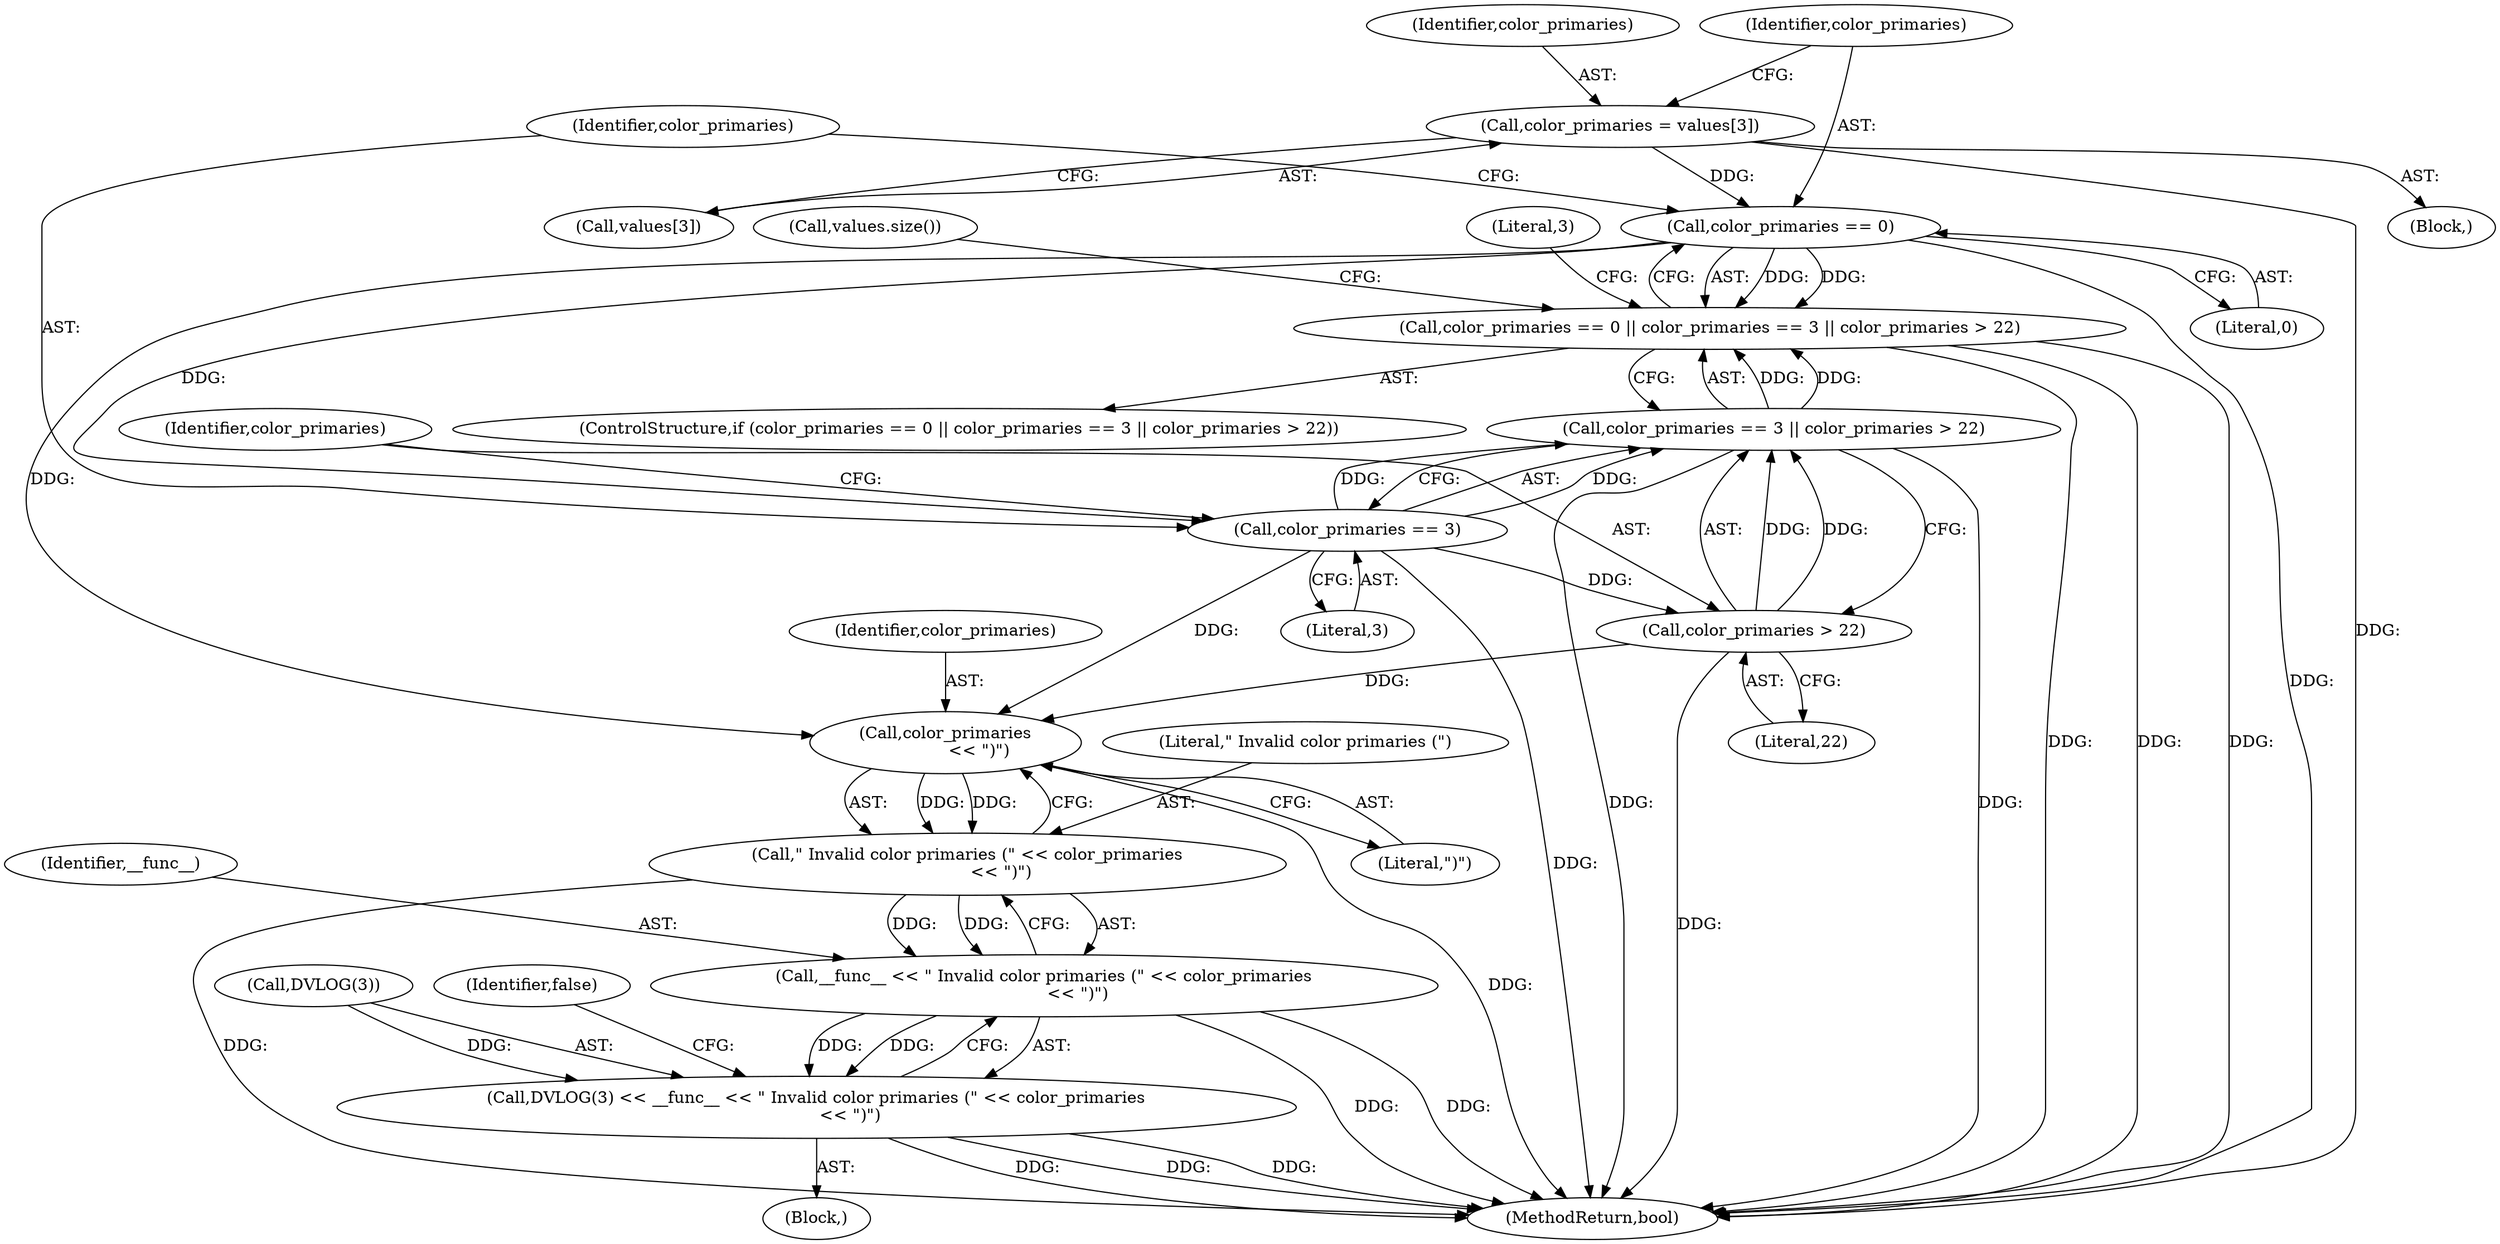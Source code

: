 digraph "0_Chrome_2fb4f2c9c461551d43fdfa28ef4c960da81a47dd_6@array" {
"1000345" [label="(Call,color_primaries = values[3])"];
"1000352" [label="(Call,color_primaries == 0)"];
"1000351" [label="(Call,color_primaries == 0 || color_primaries == 3 || color_primaries > 22)"];
"1000356" [label="(Call,color_primaries == 3)"];
"1000355" [label="(Call,color_primaries == 3 || color_primaries > 22)"];
"1000359" [label="(Call,color_primaries > 22)"];
"1000370" [label="(Call,color_primaries\n             << \")\")"];
"1000368" [label="(Call,\" Invalid color primaries (\" << color_primaries\n             << \")\")"];
"1000366" [label="(Call,__func__ << \" Invalid color primaries (\" << color_primaries\n             << \")\")"];
"1000363" [label="(Call,DVLOG(3) << __func__ << \" Invalid color primaries (\" << color_primaries\n             << \")\")"];
"1000347" [label="(Call,values[3])"];
"1000361" [label="(Literal,22)"];
"1000351" [label="(Call,color_primaries == 0 || color_primaries == 3 || color_primaries > 22)"];
"1000372" [label="(Literal,\")\")"];
"1000365" [label="(Literal,3)"];
"1000362" [label="(Block,)"];
"1000500" [label="(MethodReturn,bool)"];
"1000353" [label="(Identifier,color_primaries)"];
"1000370" [label="(Call,color_primaries\n             << \")\")"];
"1000364" [label="(Call,DVLOG(3))"];
"1000355" [label="(Call,color_primaries == 3 || color_primaries > 22)"];
"1000374" [label="(Identifier,false)"];
"1000356" [label="(Call,color_primaries == 3)"];
"1000105" [label="(Block,)"];
"1000358" [label="(Literal,3)"];
"1000367" [label="(Identifier,__func__)"];
"1000371" [label="(Identifier,color_primaries)"];
"1000360" [label="(Identifier,color_primaries)"];
"1000377" [label="(Call,values.size())"];
"1000350" [label="(ControlStructure,if (color_primaries == 0 || color_primaries == 3 || color_primaries > 22))"];
"1000363" [label="(Call,DVLOG(3) << __func__ << \" Invalid color primaries (\" << color_primaries\n             << \")\")"];
"1000359" [label="(Call,color_primaries > 22)"];
"1000345" [label="(Call,color_primaries = values[3])"];
"1000352" [label="(Call,color_primaries == 0)"];
"1000354" [label="(Literal,0)"];
"1000368" [label="(Call,\" Invalid color primaries (\" << color_primaries\n             << \")\")"];
"1000357" [label="(Identifier,color_primaries)"];
"1000346" [label="(Identifier,color_primaries)"];
"1000366" [label="(Call,__func__ << \" Invalid color primaries (\" << color_primaries\n             << \")\")"];
"1000369" [label="(Literal,\" Invalid color primaries (\")"];
"1000345" -> "1000105"  [label="AST: "];
"1000345" -> "1000347"  [label="CFG: "];
"1000346" -> "1000345"  [label="AST: "];
"1000347" -> "1000345"  [label="AST: "];
"1000353" -> "1000345"  [label="CFG: "];
"1000345" -> "1000500"  [label="DDG: "];
"1000345" -> "1000352"  [label="DDG: "];
"1000352" -> "1000351"  [label="AST: "];
"1000352" -> "1000354"  [label="CFG: "];
"1000353" -> "1000352"  [label="AST: "];
"1000354" -> "1000352"  [label="AST: "];
"1000357" -> "1000352"  [label="CFG: "];
"1000351" -> "1000352"  [label="CFG: "];
"1000352" -> "1000500"  [label="DDG: "];
"1000352" -> "1000351"  [label="DDG: "];
"1000352" -> "1000351"  [label="DDG: "];
"1000352" -> "1000356"  [label="DDG: "];
"1000352" -> "1000370"  [label="DDG: "];
"1000351" -> "1000350"  [label="AST: "];
"1000351" -> "1000355"  [label="CFG: "];
"1000355" -> "1000351"  [label="AST: "];
"1000365" -> "1000351"  [label="CFG: "];
"1000377" -> "1000351"  [label="CFG: "];
"1000351" -> "1000500"  [label="DDG: "];
"1000351" -> "1000500"  [label="DDG: "];
"1000351" -> "1000500"  [label="DDG: "];
"1000355" -> "1000351"  [label="DDG: "];
"1000355" -> "1000351"  [label="DDG: "];
"1000356" -> "1000355"  [label="AST: "];
"1000356" -> "1000358"  [label="CFG: "];
"1000357" -> "1000356"  [label="AST: "];
"1000358" -> "1000356"  [label="AST: "];
"1000360" -> "1000356"  [label="CFG: "];
"1000355" -> "1000356"  [label="CFG: "];
"1000356" -> "1000500"  [label="DDG: "];
"1000356" -> "1000355"  [label="DDG: "];
"1000356" -> "1000355"  [label="DDG: "];
"1000356" -> "1000359"  [label="DDG: "];
"1000356" -> "1000370"  [label="DDG: "];
"1000355" -> "1000359"  [label="CFG: "];
"1000359" -> "1000355"  [label="AST: "];
"1000355" -> "1000500"  [label="DDG: "];
"1000355" -> "1000500"  [label="DDG: "];
"1000359" -> "1000355"  [label="DDG: "];
"1000359" -> "1000355"  [label="DDG: "];
"1000359" -> "1000361"  [label="CFG: "];
"1000360" -> "1000359"  [label="AST: "];
"1000361" -> "1000359"  [label="AST: "];
"1000359" -> "1000500"  [label="DDG: "];
"1000359" -> "1000370"  [label="DDG: "];
"1000370" -> "1000368"  [label="AST: "];
"1000370" -> "1000372"  [label="CFG: "];
"1000371" -> "1000370"  [label="AST: "];
"1000372" -> "1000370"  [label="AST: "];
"1000368" -> "1000370"  [label="CFG: "];
"1000370" -> "1000500"  [label="DDG: "];
"1000370" -> "1000368"  [label="DDG: "];
"1000370" -> "1000368"  [label="DDG: "];
"1000368" -> "1000366"  [label="AST: "];
"1000369" -> "1000368"  [label="AST: "];
"1000366" -> "1000368"  [label="CFG: "];
"1000368" -> "1000500"  [label="DDG: "];
"1000368" -> "1000366"  [label="DDG: "];
"1000368" -> "1000366"  [label="DDG: "];
"1000366" -> "1000363"  [label="AST: "];
"1000367" -> "1000366"  [label="AST: "];
"1000363" -> "1000366"  [label="CFG: "];
"1000366" -> "1000500"  [label="DDG: "];
"1000366" -> "1000500"  [label="DDG: "];
"1000366" -> "1000363"  [label="DDG: "];
"1000366" -> "1000363"  [label="DDG: "];
"1000363" -> "1000362"  [label="AST: "];
"1000364" -> "1000363"  [label="AST: "];
"1000374" -> "1000363"  [label="CFG: "];
"1000363" -> "1000500"  [label="DDG: "];
"1000363" -> "1000500"  [label="DDG: "];
"1000363" -> "1000500"  [label="DDG: "];
"1000364" -> "1000363"  [label="DDG: "];
}
